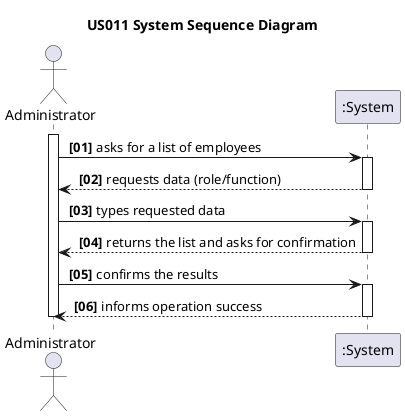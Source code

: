 @startuml

title US011 System Sequence Diagram
autonumber "<b> [00]"
actor "Administrator" as A

activate A
A -> ":System" : asks for a list of employees
activate ":System"
":System" --> A : requests data (role/function)
deactivate ":System"

A -> ":System" : types requested data
activate ":System"
":System" --> A : returns the list and asks for confirmation
deactivate ":System"

A -> ":System" : confirms the results
activate ":System"
":System" --> A : informs operation success
deactivate ":System"

deactivate A

@enduml